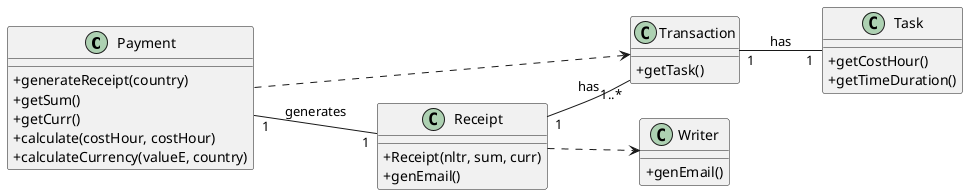 @startuml

skinparam classAttributeIconSize 0
left to right direction

class Payment{
    +generateReceipt(country)
    +getSum()
    +getCurr()
    +calculate(costHour, costHour)
    +calculateCurrency(valueE, country)

}

class Transaction{
    +getTask()
}

class Task{
    +getCostHour()
    +getTimeDuration()
}

class Receipt{
    +Receipt(nltr, sum, curr)
    +genEmail()
}

class Writer{
    +genEmail()
}

Payment ..> Transaction
Transaction "1" -- "1" Task : has
Payment "1" -- "1" Receipt : generates
Receipt ..> Writer
Receipt "1" -- "1..*" Transaction : has


@enduml
